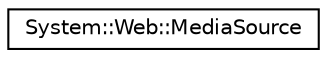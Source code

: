 digraph G
{
  edge [fontname="Helvetica",fontsize="10",labelfontname="Helvetica",labelfontsize="10"];
  node [fontname="Helvetica",fontsize="10",shape=record];
  rankdir="LR";
  Node1 [label="System::Web::MediaSource",height=0.2,width=0.4,color="black", fillcolor="white", style="filled",URL="$class_system_1_1_web_1_1_media_source.html"];
}
